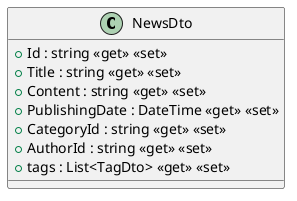 @startuml
class NewsDto {
    + Id : string <<get>> <<set>>
    + Title : string <<get>> <<set>>
    + Content : string <<get>> <<set>>
    + PublishingDate : DateTime <<get>> <<set>>
    + CategoryId : string <<get>> <<set>>
    + AuthorId : string <<get>> <<set>>
    + tags : List<TagDto> <<get>> <<set>>
}
@enduml
